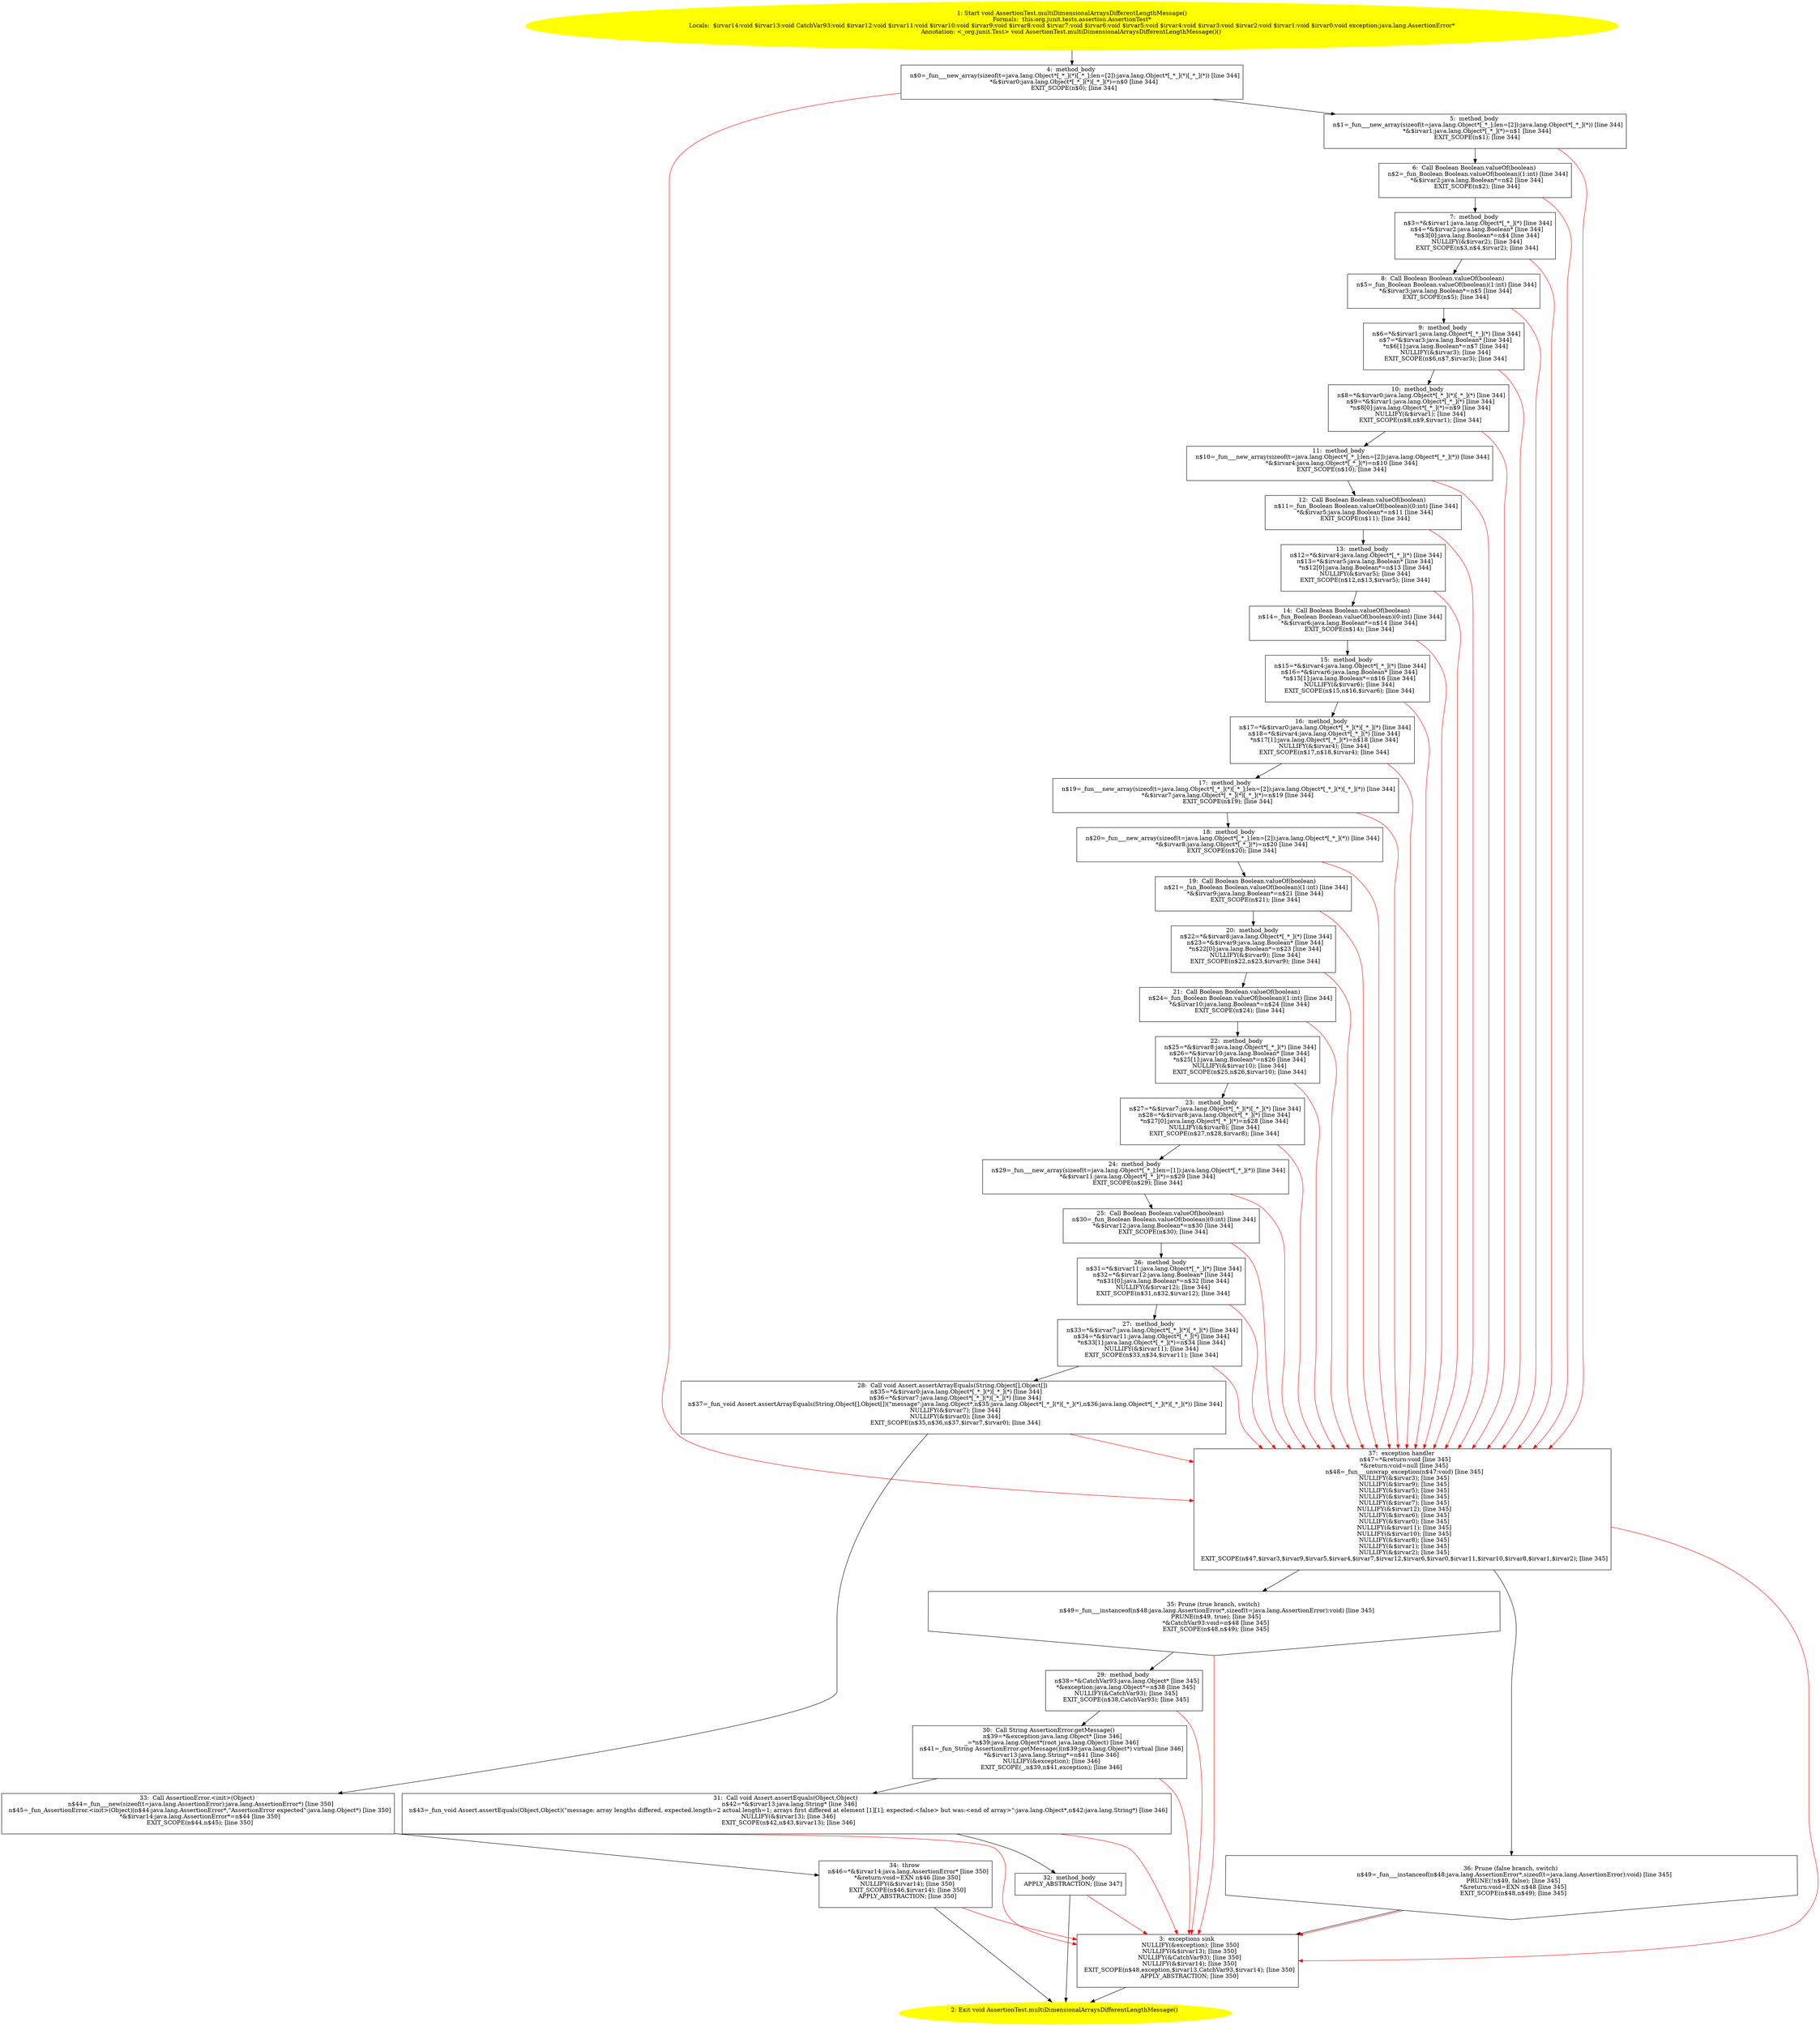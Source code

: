 /* @generated */
digraph cfg {
"org.junit.tests.assertion.AssertionTest.multiDimensionalArraysDifferentLengthMessage():void.77dfa40d8c1c18194096efd358adfd0d_1" [label="1: Start void AssertionTest.multiDimensionalArraysDifferentLengthMessage()\nFormals:  this:org.junit.tests.assertion.AssertionTest*\nLocals:  $irvar14:void $irvar13:void CatchVar93:void $irvar12:void $irvar11:void $irvar10:void $irvar9:void $irvar8:void $irvar7:void $irvar6:void $irvar5:void $irvar4:void $irvar3:void $irvar2:void $irvar1:void $irvar0:void exception:java.lang.AssertionError*\nAnnotation: <_org.junit.Test> void AssertionTest.multiDimensionalArraysDifferentLengthMessage()() \n  " color=yellow style=filled]
	

	 "org.junit.tests.assertion.AssertionTest.multiDimensionalArraysDifferentLengthMessage():void.77dfa40d8c1c18194096efd358adfd0d_1" -> "org.junit.tests.assertion.AssertionTest.multiDimensionalArraysDifferentLengthMessage():void.77dfa40d8c1c18194096efd358adfd0d_4" ;
"org.junit.tests.assertion.AssertionTest.multiDimensionalArraysDifferentLengthMessage():void.77dfa40d8c1c18194096efd358adfd0d_2" [label="2: Exit void AssertionTest.multiDimensionalArraysDifferentLengthMessage() \n  " color=yellow style=filled]
	

"org.junit.tests.assertion.AssertionTest.multiDimensionalArraysDifferentLengthMessage():void.77dfa40d8c1c18194096efd358adfd0d_3" [label="3:  exceptions sink \n   NULLIFY(&exception); [line 350]\n  NULLIFY(&$irvar13); [line 350]\n  NULLIFY(&CatchVar93); [line 350]\n  NULLIFY(&$irvar14); [line 350]\n  EXIT_SCOPE(n$48,exception,$irvar13,CatchVar93,$irvar14); [line 350]\n  APPLY_ABSTRACTION; [line 350]\n " shape="box"]
	

	 "org.junit.tests.assertion.AssertionTest.multiDimensionalArraysDifferentLengthMessage():void.77dfa40d8c1c18194096efd358adfd0d_3" -> "org.junit.tests.assertion.AssertionTest.multiDimensionalArraysDifferentLengthMessage():void.77dfa40d8c1c18194096efd358adfd0d_2" ;
"org.junit.tests.assertion.AssertionTest.multiDimensionalArraysDifferentLengthMessage():void.77dfa40d8c1c18194096efd358adfd0d_4" [label="4:  method_body \n   n$0=_fun___new_array(sizeof(t=java.lang.Object*[_*_](*)[_*_];len=[2]):java.lang.Object*[_*_](*)[_*_](*)) [line 344]\n  *&$irvar0:java.lang.Object*[_*_](*)[_*_](*)=n$0 [line 344]\n  EXIT_SCOPE(n$0); [line 344]\n " shape="box"]
	

	 "org.junit.tests.assertion.AssertionTest.multiDimensionalArraysDifferentLengthMessage():void.77dfa40d8c1c18194096efd358adfd0d_4" -> "org.junit.tests.assertion.AssertionTest.multiDimensionalArraysDifferentLengthMessage():void.77dfa40d8c1c18194096efd358adfd0d_5" ;
	 "org.junit.tests.assertion.AssertionTest.multiDimensionalArraysDifferentLengthMessage():void.77dfa40d8c1c18194096efd358adfd0d_4" -> "org.junit.tests.assertion.AssertionTest.multiDimensionalArraysDifferentLengthMessage():void.77dfa40d8c1c18194096efd358adfd0d_37" [color="red" ];
"org.junit.tests.assertion.AssertionTest.multiDimensionalArraysDifferentLengthMessage():void.77dfa40d8c1c18194096efd358adfd0d_5" [label="5:  method_body \n   n$1=_fun___new_array(sizeof(t=java.lang.Object*[_*_];len=[2]):java.lang.Object*[_*_](*)) [line 344]\n  *&$irvar1:java.lang.Object*[_*_](*)=n$1 [line 344]\n  EXIT_SCOPE(n$1); [line 344]\n " shape="box"]
	

	 "org.junit.tests.assertion.AssertionTest.multiDimensionalArraysDifferentLengthMessage():void.77dfa40d8c1c18194096efd358adfd0d_5" -> "org.junit.tests.assertion.AssertionTest.multiDimensionalArraysDifferentLengthMessage():void.77dfa40d8c1c18194096efd358adfd0d_6" ;
	 "org.junit.tests.assertion.AssertionTest.multiDimensionalArraysDifferentLengthMessage():void.77dfa40d8c1c18194096efd358adfd0d_5" -> "org.junit.tests.assertion.AssertionTest.multiDimensionalArraysDifferentLengthMessage():void.77dfa40d8c1c18194096efd358adfd0d_37" [color="red" ];
"org.junit.tests.assertion.AssertionTest.multiDimensionalArraysDifferentLengthMessage():void.77dfa40d8c1c18194096efd358adfd0d_6" [label="6:  Call Boolean Boolean.valueOf(boolean) \n   n$2=_fun_Boolean Boolean.valueOf(boolean)(1:int) [line 344]\n  *&$irvar2:java.lang.Boolean*=n$2 [line 344]\n  EXIT_SCOPE(n$2); [line 344]\n " shape="box"]
	

	 "org.junit.tests.assertion.AssertionTest.multiDimensionalArraysDifferentLengthMessage():void.77dfa40d8c1c18194096efd358adfd0d_6" -> "org.junit.tests.assertion.AssertionTest.multiDimensionalArraysDifferentLengthMessage():void.77dfa40d8c1c18194096efd358adfd0d_7" ;
	 "org.junit.tests.assertion.AssertionTest.multiDimensionalArraysDifferentLengthMessage():void.77dfa40d8c1c18194096efd358adfd0d_6" -> "org.junit.tests.assertion.AssertionTest.multiDimensionalArraysDifferentLengthMessage():void.77dfa40d8c1c18194096efd358adfd0d_37" [color="red" ];
"org.junit.tests.assertion.AssertionTest.multiDimensionalArraysDifferentLengthMessage():void.77dfa40d8c1c18194096efd358adfd0d_7" [label="7:  method_body \n   n$3=*&$irvar1:java.lang.Object*[_*_](*) [line 344]\n  n$4=*&$irvar2:java.lang.Boolean* [line 344]\n  *n$3[0]:java.lang.Boolean*=n$4 [line 344]\n  NULLIFY(&$irvar2); [line 344]\n  EXIT_SCOPE(n$3,n$4,$irvar2); [line 344]\n " shape="box"]
	

	 "org.junit.tests.assertion.AssertionTest.multiDimensionalArraysDifferentLengthMessage():void.77dfa40d8c1c18194096efd358adfd0d_7" -> "org.junit.tests.assertion.AssertionTest.multiDimensionalArraysDifferentLengthMessage():void.77dfa40d8c1c18194096efd358adfd0d_8" ;
	 "org.junit.tests.assertion.AssertionTest.multiDimensionalArraysDifferentLengthMessage():void.77dfa40d8c1c18194096efd358adfd0d_7" -> "org.junit.tests.assertion.AssertionTest.multiDimensionalArraysDifferentLengthMessage():void.77dfa40d8c1c18194096efd358adfd0d_37" [color="red" ];
"org.junit.tests.assertion.AssertionTest.multiDimensionalArraysDifferentLengthMessage():void.77dfa40d8c1c18194096efd358adfd0d_8" [label="8:  Call Boolean Boolean.valueOf(boolean) \n   n$5=_fun_Boolean Boolean.valueOf(boolean)(1:int) [line 344]\n  *&$irvar3:java.lang.Boolean*=n$5 [line 344]\n  EXIT_SCOPE(n$5); [line 344]\n " shape="box"]
	

	 "org.junit.tests.assertion.AssertionTest.multiDimensionalArraysDifferentLengthMessage():void.77dfa40d8c1c18194096efd358adfd0d_8" -> "org.junit.tests.assertion.AssertionTest.multiDimensionalArraysDifferentLengthMessage():void.77dfa40d8c1c18194096efd358adfd0d_9" ;
	 "org.junit.tests.assertion.AssertionTest.multiDimensionalArraysDifferentLengthMessage():void.77dfa40d8c1c18194096efd358adfd0d_8" -> "org.junit.tests.assertion.AssertionTest.multiDimensionalArraysDifferentLengthMessage():void.77dfa40d8c1c18194096efd358adfd0d_37" [color="red" ];
"org.junit.tests.assertion.AssertionTest.multiDimensionalArraysDifferentLengthMessage():void.77dfa40d8c1c18194096efd358adfd0d_9" [label="9:  method_body \n   n$6=*&$irvar1:java.lang.Object*[_*_](*) [line 344]\n  n$7=*&$irvar3:java.lang.Boolean* [line 344]\n  *n$6[1]:java.lang.Boolean*=n$7 [line 344]\n  NULLIFY(&$irvar3); [line 344]\n  EXIT_SCOPE(n$6,n$7,$irvar3); [line 344]\n " shape="box"]
	

	 "org.junit.tests.assertion.AssertionTest.multiDimensionalArraysDifferentLengthMessage():void.77dfa40d8c1c18194096efd358adfd0d_9" -> "org.junit.tests.assertion.AssertionTest.multiDimensionalArraysDifferentLengthMessage():void.77dfa40d8c1c18194096efd358adfd0d_10" ;
	 "org.junit.tests.assertion.AssertionTest.multiDimensionalArraysDifferentLengthMessage():void.77dfa40d8c1c18194096efd358adfd0d_9" -> "org.junit.tests.assertion.AssertionTest.multiDimensionalArraysDifferentLengthMessage():void.77dfa40d8c1c18194096efd358adfd0d_37" [color="red" ];
"org.junit.tests.assertion.AssertionTest.multiDimensionalArraysDifferentLengthMessage():void.77dfa40d8c1c18194096efd358adfd0d_10" [label="10:  method_body \n   n$8=*&$irvar0:java.lang.Object*[_*_](*)[_*_](*) [line 344]\n  n$9=*&$irvar1:java.lang.Object*[_*_](*) [line 344]\n  *n$8[0]:java.lang.Object*[_*_](*)=n$9 [line 344]\n  NULLIFY(&$irvar1); [line 344]\n  EXIT_SCOPE(n$8,n$9,$irvar1); [line 344]\n " shape="box"]
	

	 "org.junit.tests.assertion.AssertionTest.multiDimensionalArraysDifferentLengthMessage():void.77dfa40d8c1c18194096efd358adfd0d_10" -> "org.junit.tests.assertion.AssertionTest.multiDimensionalArraysDifferentLengthMessage():void.77dfa40d8c1c18194096efd358adfd0d_11" ;
	 "org.junit.tests.assertion.AssertionTest.multiDimensionalArraysDifferentLengthMessage():void.77dfa40d8c1c18194096efd358adfd0d_10" -> "org.junit.tests.assertion.AssertionTest.multiDimensionalArraysDifferentLengthMessage():void.77dfa40d8c1c18194096efd358adfd0d_37" [color="red" ];
"org.junit.tests.assertion.AssertionTest.multiDimensionalArraysDifferentLengthMessage():void.77dfa40d8c1c18194096efd358adfd0d_11" [label="11:  method_body \n   n$10=_fun___new_array(sizeof(t=java.lang.Object*[_*_];len=[2]):java.lang.Object*[_*_](*)) [line 344]\n  *&$irvar4:java.lang.Object*[_*_](*)=n$10 [line 344]\n  EXIT_SCOPE(n$10); [line 344]\n " shape="box"]
	

	 "org.junit.tests.assertion.AssertionTest.multiDimensionalArraysDifferentLengthMessage():void.77dfa40d8c1c18194096efd358adfd0d_11" -> "org.junit.tests.assertion.AssertionTest.multiDimensionalArraysDifferentLengthMessage():void.77dfa40d8c1c18194096efd358adfd0d_12" ;
	 "org.junit.tests.assertion.AssertionTest.multiDimensionalArraysDifferentLengthMessage():void.77dfa40d8c1c18194096efd358adfd0d_11" -> "org.junit.tests.assertion.AssertionTest.multiDimensionalArraysDifferentLengthMessage():void.77dfa40d8c1c18194096efd358adfd0d_37" [color="red" ];
"org.junit.tests.assertion.AssertionTest.multiDimensionalArraysDifferentLengthMessage():void.77dfa40d8c1c18194096efd358adfd0d_12" [label="12:  Call Boolean Boolean.valueOf(boolean) \n   n$11=_fun_Boolean Boolean.valueOf(boolean)(0:int) [line 344]\n  *&$irvar5:java.lang.Boolean*=n$11 [line 344]\n  EXIT_SCOPE(n$11); [line 344]\n " shape="box"]
	

	 "org.junit.tests.assertion.AssertionTest.multiDimensionalArraysDifferentLengthMessage():void.77dfa40d8c1c18194096efd358adfd0d_12" -> "org.junit.tests.assertion.AssertionTest.multiDimensionalArraysDifferentLengthMessage():void.77dfa40d8c1c18194096efd358adfd0d_13" ;
	 "org.junit.tests.assertion.AssertionTest.multiDimensionalArraysDifferentLengthMessage():void.77dfa40d8c1c18194096efd358adfd0d_12" -> "org.junit.tests.assertion.AssertionTest.multiDimensionalArraysDifferentLengthMessage():void.77dfa40d8c1c18194096efd358adfd0d_37" [color="red" ];
"org.junit.tests.assertion.AssertionTest.multiDimensionalArraysDifferentLengthMessage():void.77dfa40d8c1c18194096efd358adfd0d_13" [label="13:  method_body \n   n$12=*&$irvar4:java.lang.Object*[_*_](*) [line 344]\n  n$13=*&$irvar5:java.lang.Boolean* [line 344]\n  *n$12[0]:java.lang.Boolean*=n$13 [line 344]\n  NULLIFY(&$irvar5); [line 344]\n  EXIT_SCOPE(n$12,n$13,$irvar5); [line 344]\n " shape="box"]
	

	 "org.junit.tests.assertion.AssertionTest.multiDimensionalArraysDifferentLengthMessage():void.77dfa40d8c1c18194096efd358adfd0d_13" -> "org.junit.tests.assertion.AssertionTest.multiDimensionalArraysDifferentLengthMessage():void.77dfa40d8c1c18194096efd358adfd0d_14" ;
	 "org.junit.tests.assertion.AssertionTest.multiDimensionalArraysDifferentLengthMessage():void.77dfa40d8c1c18194096efd358adfd0d_13" -> "org.junit.tests.assertion.AssertionTest.multiDimensionalArraysDifferentLengthMessage():void.77dfa40d8c1c18194096efd358adfd0d_37" [color="red" ];
"org.junit.tests.assertion.AssertionTest.multiDimensionalArraysDifferentLengthMessage():void.77dfa40d8c1c18194096efd358adfd0d_14" [label="14:  Call Boolean Boolean.valueOf(boolean) \n   n$14=_fun_Boolean Boolean.valueOf(boolean)(0:int) [line 344]\n  *&$irvar6:java.lang.Boolean*=n$14 [line 344]\n  EXIT_SCOPE(n$14); [line 344]\n " shape="box"]
	

	 "org.junit.tests.assertion.AssertionTest.multiDimensionalArraysDifferentLengthMessage():void.77dfa40d8c1c18194096efd358adfd0d_14" -> "org.junit.tests.assertion.AssertionTest.multiDimensionalArraysDifferentLengthMessage():void.77dfa40d8c1c18194096efd358adfd0d_15" ;
	 "org.junit.tests.assertion.AssertionTest.multiDimensionalArraysDifferentLengthMessage():void.77dfa40d8c1c18194096efd358adfd0d_14" -> "org.junit.tests.assertion.AssertionTest.multiDimensionalArraysDifferentLengthMessage():void.77dfa40d8c1c18194096efd358adfd0d_37" [color="red" ];
"org.junit.tests.assertion.AssertionTest.multiDimensionalArraysDifferentLengthMessage():void.77dfa40d8c1c18194096efd358adfd0d_15" [label="15:  method_body \n   n$15=*&$irvar4:java.lang.Object*[_*_](*) [line 344]\n  n$16=*&$irvar6:java.lang.Boolean* [line 344]\n  *n$15[1]:java.lang.Boolean*=n$16 [line 344]\n  NULLIFY(&$irvar6); [line 344]\n  EXIT_SCOPE(n$15,n$16,$irvar6); [line 344]\n " shape="box"]
	

	 "org.junit.tests.assertion.AssertionTest.multiDimensionalArraysDifferentLengthMessage():void.77dfa40d8c1c18194096efd358adfd0d_15" -> "org.junit.tests.assertion.AssertionTest.multiDimensionalArraysDifferentLengthMessage():void.77dfa40d8c1c18194096efd358adfd0d_16" ;
	 "org.junit.tests.assertion.AssertionTest.multiDimensionalArraysDifferentLengthMessage():void.77dfa40d8c1c18194096efd358adfd0d_15" -> "org.junit.tests.assertion.AssertionTest.multiDimensionalArraysDifferentLengthMessage():void.77dfa40d8c1c18194096efd358adfd0d_37" [color="red" ];
"org.junit.tests.assertion.AssertionTest.multiDimensionalArraysDifferentLengthMessage():void.77dfa40d8c1c18194096efd358adfd0d_16" [label="16:  method_body \n   n$17=*&$irvar0:java.lang.Object*[_*_](*)[_*_](*) [line 344]\n  n$18=*&$irvar4:java.lang.Object*[_*_](*) [line 344]\n  *n$17[1]:java.lang.Object*[_*_](*)=n$18 [line 344]\n  NULLIFY(&$irvar4); [line 344]\n  EXIT_SCOPE(n$17,n$18,$irvar4); [line 344]\n " shape="box"]
	

	 "org.junit.tests.assertion.AssertionTest.multiDimensionalArraysDifferentLengthMessage():void.77dfa40d8c1c18194096efd358adfd0d_16" -> "org.junit.tests.assertion.AssertionTest.multiDimensionalArraysDifferentLengthMessage():void.77dfa40d8c1c18194096efd358adfd0d_17" ;
	 "org.junit.tests.assertion.AssertionTest.multiDimensionalArraysDifferentLengthMessage():void.77dfa40d8c1c18194096efd358adfd0d_16" -> "org.junit.tests.assertion.AssertionTest.multiDimensionalArraysDifferentLengthMessage():void.77dfa40d8c1c18194096efd358adfd0d_37" [color="red" ];
"org.junit.tests.assertion.AssertionTest.multiDimensionalArraysDifferentLengthMessage():void.77dfa40d8c1c18194096efd358adfd0d_17" [label="17:  method_body \n   n$19=_fun___new_array(sizeof(t=java.lang.Object*[_*_](*)[_*_];len=[2]):java.lang.Object*[_*_](*)[_*_](*)) [line 344]\n  *&$irvar7:java.lang.Object*[_*_](*)[_*_](*)=n$19 [line 344]\n  EXIT_SCOPE(n$19); [line 344]\n " shape="box"]
	

	 "org.junit.tests.assertion.AssertionTest.multiDimensionalArraysDifferentLengthMessage():void.77dfa40d8c1c18194096efd358adfd0d_17" -> "org.junit.tests.assertion.AssertionTest.multiDimensionalArraysDifferentLengthMessage():void.77dfa40d8c1c18194096efd358adfd0d_18" ;
	 "org.junit.tests.assertion.AssertionTest.multiDimensionalArraysDifferentLengthMessage():void.77dfa40d8c1c18194096efd358adfd0d_17" -> "org.junit.tests.assertion.AssertionTest.multiDimensionalArraysDifferentLengthMessage():void.77dfa40d8c1c18194096efd358adfd0d_37" [color="red" ];
"org.junit.tests.assertion.AssertionTest.multiDimensionalArraysDifferentLengthMessage():void.77dfa40d8c1c18194096efd358adfd0d_18" [label="18:  method_body \n   n$20=_fun___new_array(sizeof(t=java.lang.Object*[_*_];len=[2]):java.lang.Object*[_*_](*)) [line 344]\n  *&$irvar8:java.lang.Object*[_*_](*)=n$20 [line 344]\n  EXIT_SCOPE(n$20); [line 344]\n " shape="box"]
	

	 "org.junit.tests.assertion.AssertionTest.multiDimensionalArraysDifferentLengthMessage():void.77dfa40d8c1c18194096efd358adfd0d_18" -> "org.junit.tests.assertion.AssertionTest.multiDimensionalArraysDifferentLengthMessage():void.77dfa40d8c1c18194096efd358adfd0d_19" ;
	 "org.junit.tests.assertion.AssertionTest.multiDimensionalArraysDifferentLengthMessage():void.77dfa40d8c1c18194096efd358adfd0d_18" -> "org.junit.tests.assertion.AssertionTest.multiDimensionalArraysDifferentLengthMessage():void.77dfa40d8c1c18194096efd358adfd0d_37" [color="red" ];
"org.junit.tests.assertion.AssertionTest.multiDimensionalArraysDifferentLengthMessage():void.77dfa40d8c1c18194096efd358adfd0d_19" [label="19:  Call Boolean Boolean.valueOf(boolean) \n   n$21=_fun_Boolean Boolean.valueOf(boolean)(1:int) [line 344]\n  *&$irvar9:java.lang.Boolean*=n$21 [line 344]\n  EXIT_SCOPE(n$21); [line 344]\n " shape="box"]
	

	 "org.junit.tests.assertion.AssertionTest.multiDimensionalArraysDifferentLengthMessage():void.77dfa40d8c1c18194096efd358adfd0d_19" -> "org.junit.tests.assertion.AssertionTest.multiDimensionalArraysDifferentLengthMessage():void.77dfa40d8c1c18194096efd358adfd0d_20" ;
	 "org.junit.tests.assertion.AssertionTest.multiDimensionalArraysDifferentLengthMessage():void.77dfa40d8c1c18194096efd358adfd0d_19" -> "org.junit.tests.assertion.AssertionTest.multiDimensionalArraysDifferentLengthMessage():void.77dfa40d8c1c18194096efd358adfd0d_37" [color="red" ];
"org.junit.tests.assertion.AssertionTest.multiDimensionalArraysDifferentLengthMessage():void.77dfa40d8c1c18194096efd358adfd0d_20" [label="20:  method_body \n   n$22=*&$irvar8:java.lang.Object*[_*_](*) [line 344]\n  n$23=*&$irvar9:java.lang.Boolean* [line 344]\n  *n$22[0]:java.lang.Boolean*=n$23 [line 344]\n  NULLIFY(&$irvar9); [line 344]\n  EXIT_SCOPE(n$22,n$23,$irvar9); [line 344]\n " shape="box"]
	

	 "org.junit.tests.assertion.AssertionTest.multiDimensionalArraysDifferentLengthMessage():void.77dfa40d8c1c18194096efd358adfd0d_20" -> "org.junit.tests.assertion.AssertionTest.multiDimensionalArraysDifferentLengthMessage():void.77dfa40d8c1c18194096efd358adfd0d_21" ;
	 "org.junit.tests.assertion.AssertionTest.multiDimensionalArraysDifferentLengthMessage():void.77dfa40d8c1c18194096efd358adfd0d_20" -> "org.junit.tests.assertion.AssertionTest.multiDimensionalArraysDifferentLengthMessage():void.77dfa40d8c1c18194096efd358adfd0d_37" [color="red" ];
"org.junit.tests.assertion.AssertionTest.multiDimensionalArraysDifferentLengthMessage():void.77dfa40d8c1c18194096efd358adfd0d_21" [label="21:  Call Boolean Boolean.valueOf(boolean) \n   n$24=_fun_Boolean Boolean.valueOf(boolean)(1:int) [line 344]\n  *&$irvar10:java.lang.Boolean*=n$24 [line 344]\n  EXIT_SCOPE(n$24); [line 344]\n " shape="box"]
	

	 "org.junit.tests.assertion.AssertionTest.multiDimensionalArraysDifferentLengthMessage():void.77dfa40d8c1c18194096efd358adfd0d_21" -> "org.junit.tests.assertion.AssertionTest.multiDimensionalArraysDifferentLengthMessage():void.77dfa40d8c1c18194096efd358adfd0d_22" ;
	 "org.junit.tests.assertion.AssertionTest.multiDimensionalArraysDifferentLengthMessage():void.77dfa40d8c1c18194096efd358adfd0d_21" -> "org.junit.tests.assertion.AssertionTest.multiDimensionalArraysDifferentLengthMessage():void.77dfa40d8c1c18194096efd358adfd0d_37" [color="red" ];
"org.junit.tests.assertion.AssertionTest.multiDimensionalArraysDifferentLengthMessage():void.77dfa40d8c1c18194096efd358adfd0d_22" [label="22:  method_body \n   n$25=*&$irvar8:java.lang.Object*[_*_](*) [line 344]\n  n$26=*&$irvar10:java.lang.Boolean* [line 344]\n  *n$25[1]:java.lang.Boolean*=n$26 [line 344]\n  NULLIFY(&$irvar10); [line 344]\n  EXIT_SCOPE(n$25,n$26,$irvar10); [line 344]\n " shape="box"]
	

	 "org.junit.tests.assertion.AssertionTest.multiDimensionalArraysDifferentLengthMessage():void.77dfa40d8c1c18194096efd358adfd0d_22" -> "org.junit.tests.assertion.AssertionTest.multiDimensionalArraysDifferentLengthMessage():void.77dfa40d8c1c18194096efd358adfd0d_23" ;
	 "org.junit.tests.assertion.AssertionTest.multiDimensionalArraysDifferentLengthMessage():void.77dfa40d8c1c18194096efd358adfd0d_22" -> "org.junit.tests.assertion.AssertionTest.multiDimensionalArraysDifferentLengthMessage():void.77dfa40d8c1c18194096efd358adfd0d_37" [color="red" ];
"org.junit.tests.assertion.AssertionTest.multiDimensionalArraysDifferentLengthMessage():void.77dfa40d8c1c18194096efd358adfd0d_23" [label="23:  method_body \n   n$27=*&$irvar7:java.lang.Object*[_*_](*)[_*_](*) [line 344]\n  n$28=*&$irvar8:java.lang.Object*[_*_](*) [line 344]\n  *n$27[0]:java.lang.Object*[_*_](*)=n$28 [line 344]\n  NULLIFY(&$irvar8); [line 344]\n  EXIT_SCOPE(n$27,n$28,$irvar8); [line 344]\n " shape="box"]
	

	 "org.junit.tests.assertion.AssertionTest.multiDimensionalArraysDifferentLengthMessage():void.77dfa40d8c1c18194096efd358adfd0d_23" -> "org.junit.tests.assertion.AssertionTest.multiDimensionalArraysDifferentLengthMessage():void.77dfa40d8c1c18194096efd358adfd0d_24" ;
	 "org.junit.tests.assertion.AssertionTest.multiDimensionalArraysDifferentLengthMessage():void.77dfa40d8c1c18194096efd358adfd0d_23" -> "org.junit.tests.assertion.AssertionTest.multiDimensionalArraysDifferentLengthMessage():void.77dfa40d8c1c18194096efd358adfd0d_37" [color="red" ];
"org.junit.tests.assertion.AssertionTest.multiDimensionalArraysDifferentLengthMessage():void.77dfa40d8c1c18194096efd358adfd0d_24" [label="24:  method_body \n   n$29=_fun___new_array(sizeof(t=java.lang.Object*[_*_];len=[1]):java.lang.Object*[_*_](*)) [line 344]\n  *&$irvar11:java.lang.Object*[_*_](*)=n$29 [line 344]\n  EXIT_SCOPE(n$29); [line 344]\n " shape="box"]
	

	 "org.junit.tests.assertion.AssertionTest.multiDimensionalArraysDifferentLengthMessage():void.77dfa40d8c1c18194096efd358adfd0d_24" -> "org.junit.tests.assertion.AssertionTest.multiDimensionalArraysDifferentLengthMessage():void.77dfa40d8c1c18194096efd358adfd0d_25" ;
	 "org.junit.tests.assertion.AssertionTest.multiDimensionalArraysDifferentLengthMessage():void.77dfa40d8c1c18194096efd358adfd0d_24" -> "org.junit.tests.assertion.AssertionTest.multiDimensionalArraysDifferentLengthMessage():void.77dfa40d8c1c18194096efd358adfd0d_37" [color="red" ];
"org.junit.tests.assertion.AssertionTest.multiDimensionalArraysDifferentLengthMessage():void.77dfa40d8c1c18194096efd358adfd0d_25" [label="25:  Call Boolean Boolean.valueOf(boolean) \n   n$30=_fun_Boolean Boolean.valueOf(boolean)(0:int) [line 344]\n  *&$irvar12:java.lang.Boolean*=n$30 [line 344]\n  EXIT_SCOPE(n$30); [line 344]\n " shape="box"]
	

	 "org.junit.tests.assertion.AssertionTest.multiDimensionalArraysDifferentLengthMessage():void.77dfa40d8c1c18194096efd358adfd0d_25" -> "org.junit.tests.assertion.AssertionTest.multiDimensionalArraysDifferentLengthMessage():void.77dfa40d8c1c18194096efd358adfd0d_26" ;
	 "org.junit.tests.assertion.AssertionTest.multiDimensionalArraysDifferentLengthMessage():void.77dfa40d8c1c18194096efd358adfd0d_25" -> "org.junit.tests.assertion.AssertionTest.multiDimensionalArraysDifferentLengthMessage():void.77dfa40d8c1c18194096efd358adfd0d_37" [color="red" ];
"org.junit.tests.assertion.AssertionTest.multiDimensionalArraysDifferentLengthMessage():void.77dfa40d8c1c18194096efd358adfd0d_26" [label="26:  method_body \n   n$31=*&$irvar11:java.lang.Object*[_*_](*) [line 344]\n  n$32=*&$irvar12:java.lang.Boolean* [line 344]\n  *n$31[0]:java.lang.Boolean*=n$32 [line 344]\n  NULLIFY(&$irvar12); [line 344]\n  EXIT_SCOPE(n$31,n$32,$irvar12); [line 344]\n " shape="box"]
	

	 "org.junit.tests.assertion.AssertionTest.multiDimensionalArraysDifferentLengthMessage():void.77dfa40d8c1c18194096efd358adfd0d_26" -> "org.junit.tests.assertion.AssertionTest.multiDimensionalArraysDifferentLengthMessage():void.77dfa40d8c1c18194096efd358adfd0d_27" ;
	 "org.junit.tests.assertion.AssertionTest.multiDimensionalArraysDifferentLengthMessage():void.77dfa40d8c1c18194096efd358adfd0d_26" -> "org.junit.tests.assertion.AssertionTest.multiDimensionalArraysDifferentLengthMessage():void.77dfa40d8c1c18194096efd358adfd0d_37" [color="red" ];
"org.junit.tests.assertion.AssertionTest.multiDimensionalArraysDifferentLengthMessage():void.77dfa40d8c1c18194096efd358adfd0d_27" [label="27:  method_body \n   n$33=*&$irvar7:java.lang.Object*[_*_](*)[_*_](*) [line 344]\n  n$34=*&$irvar11:java.lang.Object*[_*_](*) [line 344]\n  *n$33[1]:java.lang.Object*[_*_](*)=n$34 [line 344]\n  NULLIFY(&$irvar11); [line 344]\n  EXIT_SCOPE(n$33,n$34,$irvar11); [line 344]\n " shape="box"]
	

	 "org.junit.tests.assertion.AssertionTest.multiDimensionalArraysDifferentLengthMessage():void.77dfa40d8c1c18194096efd358adfd0d_27" -> "org.junit.tests.assertion.AssertionTest.multiDimensionalArraysDifferentLengthMessage():void.77dfa40d8c1c18194096efd358adfd0d_28" ;
	 "org.junit.tests.assertion.AssertionTest.multiDimensionalArraysDifferentLengthMessage():void.77dfa40d8c1c18194096efd358adfd0d_27" -> "org.junit.tests.assertion.AssertionTest.multiDimensionalArraysDifferentLengthMessage():void.77dfa40d8c1c18194096efd358adfd0d_37" [color="red" ];
"org.junit.tests.assertion.AssertionTest.multiDimensionalArraysDifferentLengthMessage():void.77dfa40d8c1c18194096efd358adfd0d_28" [label="28:  Call void Assert.assertArrayEquals(String,Object[],Object[]) \n   n$35=*&$irvar0:java.lang.Object*[_*_](*)[_*_](*) [line 344]\n  n$36=*&$irvar7:java.lang.Object*[_*_](*)[_*_](*) [line 344]\n  n$37=_fun_void Assert.assertArrayEquals(String,Object[],Object[])(\"message\":java.lang.Object*,n$35:java.lang.Object*[_*_](*)[_*_](*),n$36:java.lang.Object*[_*_](*)[_*_](*)) [line 344]\n  NULLIFY(&$irvar7); [line 344]\n  NULLIFY(&$irvar0); [line 344]\n  EXIT_SCOPE(n$35,n$36,n$37,$irvar7,$irvar0); [line 344]\n " shape="box"]
	

	 "org.junit.tests.assertion.AssertionTest.multiDimensionalArraysDifferentLengthMessage():void.77dfa40d8c1c18194096efd358adfd0d_28" -> "org.junit.tests.assertion.AssertionTest.multiDimensionalArraysDifferentLengthMessage():void.77dfa40d8c1c18194096efd358adfd0d_33" ;
	 "org.junit.tests.assertion.AssertionTest.multiDimensionalArraysDifferentLengthMessage():void.77dfa40d8c1c18194096efd358adfd0d_28" -> "org.junit.tests.assertion.AssertionTest.multiDimensionalArraysDifferentLengthMessage():void.77dfa40d8c1c18194096efd358adfd0d_37" [color="red" ];
"org.junit.tests.assertion.AssertionTest.multiDimensionalArraysDifferentLengthMessage():void.77dfa40d8c1c18194096efd358adfd0d_29" [label="29:  method_body \n   n$38=*&CatchVar93:java.lang.Object* [line 345]\n  *&exception:java.lang.Object*=n$38 [line 345]\n  NULLIFY(&CatchVar93); [line 345]\n  EXIT_SCOPE(n$38,CatchVar93); [line 345]\n " shape="box"]
	

	 "org.junit.tests.assertion.AssertionTest.multiDimensionalArraysDifferentLengthMessage():void.77dfa40d8c1c18194096efd358adfd0d_29" -> "org.junit.tests.assertion.AssertionTest.multiDimensionalArraysDifferentLengthMessage():void.77dfa40d8c1c18194096efd358adfd0d_30" ;
	 "org.junit.tests.assertion.AssertionTest.multiDimensionalArraysDifferentLengthMessage():void.77dfa40d8c1c18194096efd358adfd0d_29" -> "org.junit.tests.assertion.AssertionTest.multiDimensionalArraysDifferentLengthMessage():void.77dfa40d8c1c18194096efd358adfd0d_3" [color="red" ];
"org.junit.tests.assertion.AssertionTest.multiDimensionalArraysDifferentLengthMessage():void.77dfa40d8c1c18194096efd358adfd0d_30" [label="30:  Call String AssertionError.getMessage() \n   n$39=*&exception:java.lang.Object* [line 346]\n  _=*n$39:java.lang.Object*(root java.lang.Object) [line 346]\n  n$41=_fun_String AssertionError.getMessage()(n$39:java.lang.Object*) virtual [line 346]\n  *&$irvar13:java.lang.String*=n$41 [line 346]\n  NULLIFY(&exception); [line 346]\n  EXIT_SCOPE(_,n$39,n$41,exception); [line 346]\n " shape="box"]
	

	 "org.junit.tests.assertion.AssertionTest.multiDimensionalArraysDifferentLengthMessage():void.77dfa40d8c1c18194096efd358adfd0d_30" -> "org.junit.tests.assertion.AssertionTest.multiDimensionalArraysDifferentLengthMessage():void.77dfa40d8c1c18194096efd358adfd0d_31" ;
	 "org.junit.tests.assertion.AssertionTest.multiDimensionalArraysDifferentLengthMessage():void.77dfa40d8c1c18194096efd358adfd0d_30" -> "org.junit.tests.assertion.AssertionTest.multiDimensionalArraysDifferentLengthMessage():void.77dfa40d8c1c18194096efd358adfd0d_3" [color="red" ];
"org.junit.tests.assertion.AssertionTest.multiDimensionalArraysDifferentLengthMessage():void.77dfa40d8c1c18194096efd358adfd0d_31" [label="31:  Call void Assert.assertEquals(Object,Object) \n   n$42=*&$irvar13:java.lang.String* [line 346]\n  n$43=_fun_void Assert.assertEquals(Object,Object)(\"message: array lengths differed, expected.length=2 actual.length=1; arrays first differed at element [1][1]; expected:<false> but was:<end of array>\":java.lang.Object*,n$42:java.lang.String*) [line 346]\n  NULLIFY(&$irvar13); [line 346]\n  EXIT_SCOPE(n$42,n$43,$irvar13); [line 346]\n " shape="box"]
	

	 "org.junit.tests.assertion.AssertionTest.multiDimensionalArraysDifferentLengthMessage():void.77dfa40d8c1c18194096efd358adfd0d_31" -> "org.junit.tests.assertion.AssertionTest.multiDimensionalArraysDifferentLengthMessage():void.77dfa40d8c1c18194096efd358adfd0d_32" ;
	 "org.junit.tests.assertion.AssertionTest.multiDimensionalArraysDifferentLengthMessage():void.77dfa40d8c1c18194096efd358adfd0d_31" -> "org.junit.tests.assertion.AssertionTest.multiDimensionalArraysDifferentLengthMessage():void.77dfa40d8c1c18194096efd358adfd0d_3" [color="red" ];
"org.junit.tests.assertion.AssertionTest.multiDimensionalArraysDifferentLengthMessage():void.77dfa40d8c1c18194096efd358adfd0d_32" [label="32:  method_body \n   APPLY_ABSTRACTION; [line 347]\n " shape="box"]
	

	 "org.junit.tests.assertion.AssertionTest.multiDimensionalArraysDifferentLengthMessage():void.77dfa40d8c1c18194096efd358adfd0d_32" -> "org.junit.tests.assertion.AssertionTest.multiDimensionalArraysDifferentLengthMessage():void.77dfa40d8c1c18194096efd358adfd0d_2" ;
	 "org.junit.tests.assertion.AssertionTest.multiDimensionalArraysDifferentLengthMessage():void.77dfa40d8c1c18194096efd358adfd0d_32" -> "org.junit.tests.assertion.AssertionTest.multiDimensionalArraysDifferentLengthMessage():void.77dfa40d8c1c18194096efd358adfd0d_3" [color="red" ];
"org.junit.tests.assertion.AssertionTest.multiDimensionalArraysDifferentLengthMessage():void.77dfa40d8c1c18194096efd358adfd0d_33" [label="33:  Call AssertionError.<init>(Object) \n   n$44=_fun___new(sizeof(t=java.lang.AssertionError):java.lang.AssertionError*) [line 350]\n  n$45=_fun_AssertionError.<init>(Object)(n$44:java.lang.AssertionError*,\"AssertionError expected\":java.lang.Object*) [line 350]\n  *&$irvar14:java.lang.AssertionError*=n$44 [line 350]\n  EXIT_SCOPE(n$44,n$45); [line 350]\n " shape="box"]
	

	 "org.junit.tests.assertion.AssertionTest.multiDimensionalArraysDifferentLengthMessage():void.77dfa40d8c1c18194096efd358adfd0d_33" -> "org.junit.tests.assertion.AssertionTest.multiDimensionalArraysDifferentLengthMessage():void.77dfa40d8c1c18194096efd358adfd0d_34" ;
	 "org.junit.tests.assertion.AssertionTest.multiDimensionalArraysDifferentLengthMessage():void.77dfa40d8c1c18194096efd358adfd0d_33" -> "org.junit.tests.assertion.AssertionTest.multiDimensionalArraysDifferentLengthMessage():void.77dfa40d8c1c18194096efd358adfd0d_3" [color="red" ];
"org.junit.tests.assertion.AssertionTest.multiDimensionalArraysDifferentLengthMessage():void.77dfa40d8c1c18194096efd358adfd0d_34" [label="34:  throw \n   n$46=*&$irvar14:java.lang.AssertionError* [line 350]\n  *&return:void=EXN n$46 [line 350]\n  NULLIFY(&$irvar14); [line 350]\n  EXIT_SCOPE(n$46,$irvar14); [line 350]\n  APPLY_ABSTRACTION; [line 350]\n " shape="box"]
	

	 "org.junit.tests.assertion.AssertionTest.multiDimensionalArraysDifferentLengthMessage():void.77dfa40d8c1c18194096efd358adfd0d_34" -> "org.junit.tests.assertion.AssertionTest.multiDimensionalArraysDifferentLengthMessage():void.77dfa40d8c1c18194096efd358adfd0d_2" ;
	 "org.junit.tests.assertion.AssertionTest.multiDimensionalArraysDifferentLengthMessage():void.77dfa40d8c1c18194096efd358adfd0d_34" -> "org.junit.tests.assertion.AssertionTest.multiDimensionalArraysDifferentLengthMessage():void.77dfa40d8c1c18194096efd358adfd0d_3" [color="red" ];
"org.junit.tests.assertion.AssertionTest.multiDimensionalArraysDifferentLengthMessage():void.77dfa40d8c1c18194096efd358adfd0d_35" [label="35: Prune (true branch, switch) \n   n$49=_fun___instanceof(n$48:java.lang.AssertionError*,sizeof(t=java.lang.AssertionError):void) [line 345]\n  PRUNE(n$49, true); [line 345]\n  *&CatchVar93:void=n$48 [line 345]\n  EXIT_SCOPE(n$48,n$49); [line 345]\n " shape="invhouse"]
	

	 "org.junit.tests.assertion.AssertionTest.multiDimensionalArraysDifferentLengthMessage():void.77dfa40d8c1c18194096efd358adfd0d_35" -> "org.junit.tests.assertion.AssertionTest.multiDimensionalArraysDifferentLengthMessage():void.77dfa40d8c1c18194096efd358adfd0d_29" ;
	 "org.junit.tests.assertion.AssertionTest.multiDimensionalArraysDifferentLengthMessage():void.77dfa40d8c1c18194096efd358adfd0d_35" -> "org.junit.tests.assertion.AssertionTest.multiDimensionalArraysDifferentLengthMessage():void.77dfa40d8c1c18194096efd358adfd0d_3" [color="red" ];
"org.junit.tests.assertion.AssertionTest.multiDimensionalArraysDifferentLengthMessage():void.77dfa40d8c1c18194096efd358adfd0d_36" [label="36: Prune (false branch, switch) \n   n$49=_fun___instanceof(n$48:java.lang.AssertionError*,sizeof(t=java.lang.AssertionError):void) [line 345]\n  PRUNE(!n$49, false); [line 345]\n  *&return:void=EXN n$48 [line 345]\n  EXIT_SCOPE(n$48,n$49); [line 345]\n " shape="invhouse"]
	

	 "org.junit.tests.assertion.AssertionTest.multiDimensionalArraysDifferentLengthMessage():void.77dfa40d8c1c18194096efd358adfd0d_36" -> "org.junit.tests.assertion.AssertionTest.multiDimensionalArraysDifferentLengthMessage():void.77dfa40d8c1c18194096efd358adfd0d_3" ;
	 "org.junit.tests.assertion.AssertionTest.multiDimensionalArraysDifferentLengthMessage():void.77dfa40d8c1c18194096efd358adfd0d_36" -> "org.junit.tests.assertion.AssertionTest.multiDimensionalArraysDifferentLengthMessage():void.77dfa40d8c1c18194096efd358adfd0d_3" [color="red" ];
"org.junit.tests.assertion.AssertionTest.multiDimensionalArraysDifferentLengthMessage():void.77dfa40d8c1c18194096efd358adfd0d_37" [label="37:  exception handler \n   n$47=*&return:void [line 345]\n  *&return:void=null [line 345]\n  n$48=_fun___unwrap_exception(n$47:void) [line 345]\n  NULLIFY(&$irvar3); [line 345]\n  NULLIFY(&$irvar9); [line 345]\n  NULLIFY(&$irvar5); [line 345]\n  NULLIFY(&$irvar4); [line 345]\n  NULLIFY(&$irvar7); [line 345]\n  NULLIFY(&$irvar12); [line 345]\n  NULLIFY(&$irvar6); [line 345]\n  NULLIFY(&$irvar0); [line 345]\n  NULLIFY(&$irvar11); [line 345]\n  NULLIFY(&$irvar10); [line 345]\n  NULLIFY(&$irvar8); [line 345]\n  NULLIFY(&$irvar1); [line 345]\n  NULLIFY(&$irvar2); [line 345]\n  EXIT_SCOPE(n$47,$irvar3,$irvar9,$irvar5,$irvar4,$irvar7,$irvar12,$irvar6,$irvar0,$irvar11,$irvar10,$irvar8,$irvar1,$irvar2); [line 345]\n " shape="box"]
	

	 "org.junit.tests.assertion.AssertionTest.multiDimensionalArraysDifferentLengthMessage():void.77dfa40d8c1c18194096efd358adfd0d_37" -> "org.junit.tests.assertion.AssertionTest.multiDimensionalArraysDifferentLengthMessage():void.77dfa40d8c1c18194096efd358adfd0d_35" ;
	 "org.junit.tests.assertion.AssertionTest.multiDimensionalArraysDifferentLengthMessage():void.77dfa40d8c1c18194096efd358adfd0d_37" -> "org.junit.tests.assertion.AssertionTest.multiDimensionalArraysDifferentLengthMessage():void.77dfa40d8c1c18194096efd358adfd0d_36" ;
	 "org.junit.tests.assertion.AssertionTest.multiDimensionalArraysDifferentLengthMessage():void.77dfa40d8c1c18194096efd358adfd0d_37" -> "org.junit.tests.assertion.AssertionTest.multiDimensionalArraysDifferentLengthMessage():void.77dfa40d8c1c18194096efd358adfd0d_3" [color="red" ];
}
